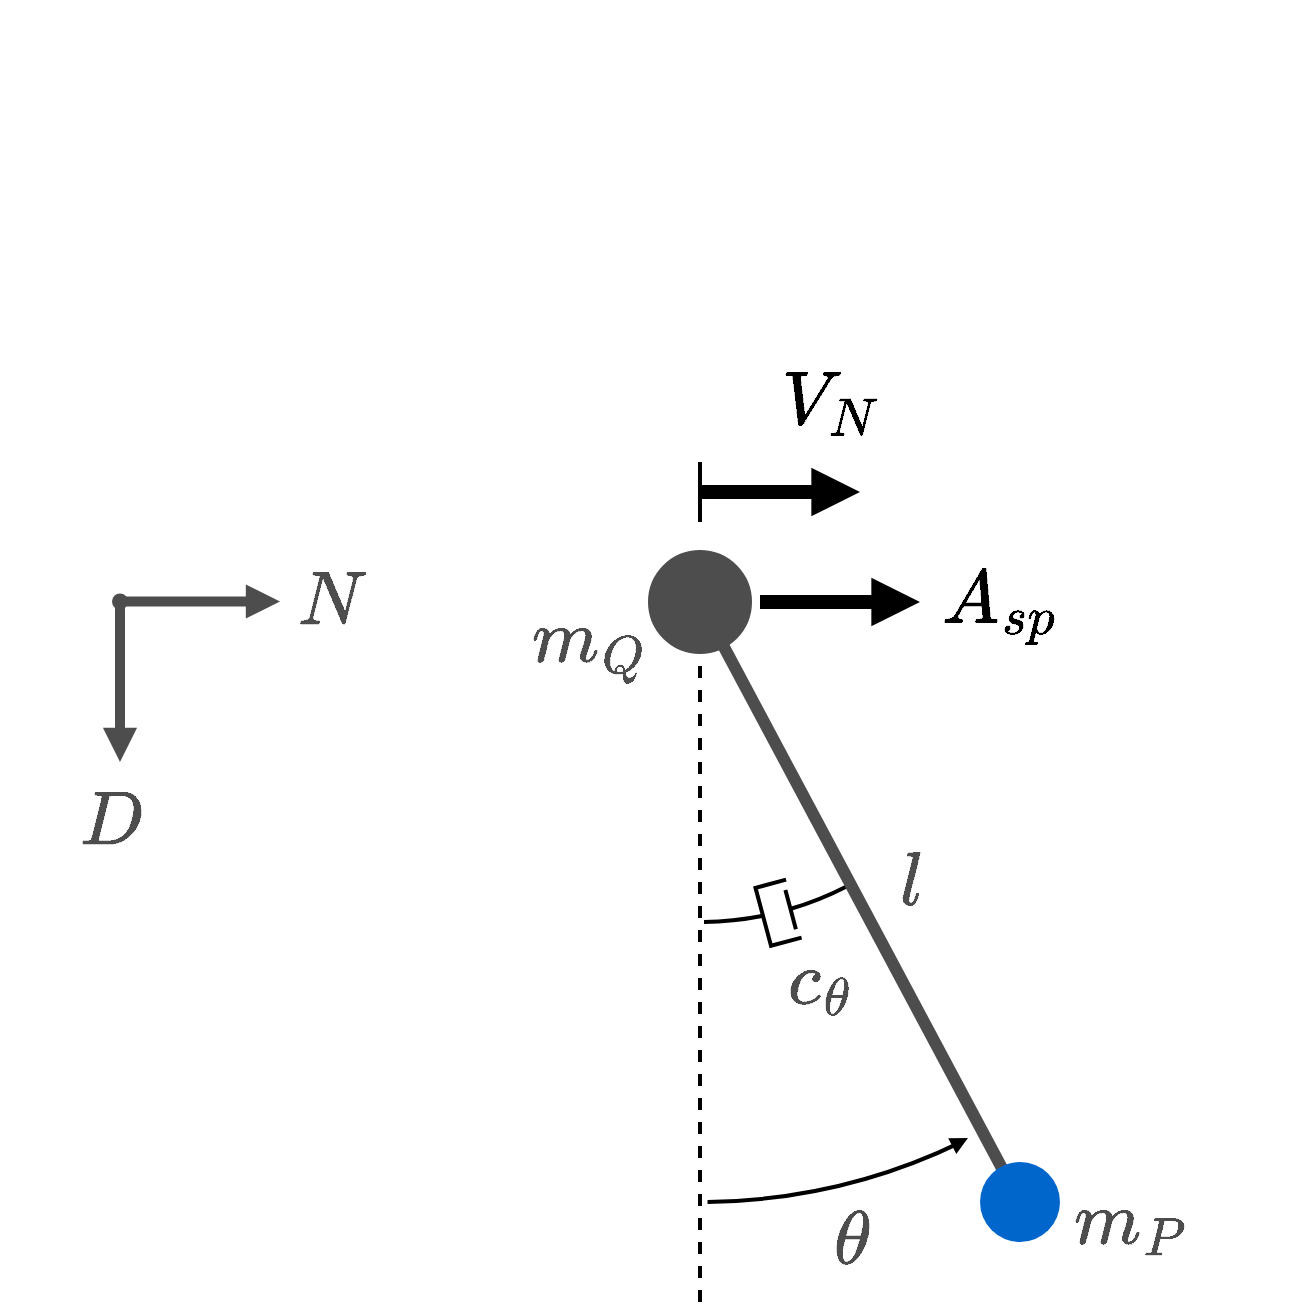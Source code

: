 <mxfile version="15.2.7" type="device"><diagram id="_xqI3HorOe9PPGL4hNA5" name="Page-1"><mxGraphModel dx="1422" dy="2063" grid="1" gridSize="10" guides="0" tooltips="1" connect="1" arrows="1" fold="1" page="1" pageScale="1" pageWidth="850" pageHeight="1100" math="1" shadow="0"><root><mxCell id="0"/><mxCell id="1" parent="0"/><mxCell id="X-3KbRbQlexDmT8v3kxj-3" value="" style="verticalLabelPosition=bottom;verticalAlign=top;html=1;shape=mxgraph.basic.arc;startAngle=0.424;endAngle=0.455;strokeWidth=2;" vertex="1" parent="1"><mxGeometry x="280" y="80" width="320" height="320" as="geometry"/></mxCell><mxCell id="93FY8kT9FX0bqkIrTwhS-1" value="" style="endArrow=oval;html=1;strokeWidth=6;startArrow=oval;startFill=1;endFill=1;endSize=46;startSize=29;strokeColor=#4D4D4D;" parent="1" edge="1"><mxGeometry width="50" height="50" relative="1" as="geometry"><mxPoint x="600" y="540" as="sourcePoint"/><mxPoint x="440" y="240" as="targetPoint"/></mxGeometry></mxCell><mxCell id="93FY8kT9FX0bqkIrTwhS-2" value="" style="endArrow=block;html=1;startSize=18;endSize=6;strokeWidth=7;endFill=1;" parent="1" edge="1"><mxGeometry width="50" height="50" relative="1" as="geometry"><mxPoint x="470" y="240" as="sourcePoint"/><mxPoint x="550" y="240" as="targetPoint"/></mxGeometry></mxCell><mxCell id="93FY8kT9FX0bqkIrTwhS-3" value="" style="endArrow=none;dashed=1;html=1;startSize=18;endSize=6;strokeWidth=2;" parent="1" edge="1"><mxGeometry width="50" height="50" relative="1" as="geometry"><mxPoint x="440" y="590" as="sourcePoint"/><mxPoint x="440" y="270" as="targetPoint"/></mxGeometry></mxCell><mxCell id="93FY8kT9FX0bqkIrTwhS-5" value="" style="verticalLabelPosition=bottom;verticalAlign=top;html=1;shape=mxgraph.basic.arc;startAngle=0.428;endAngle=0.498;strokeWidth=2;" parent="1" vertex="1"><mxGeometry x="140" y="-60" width="600" height="600" as="geometry"/></mxCell><mxCell id="93FY8kT9FX0bqkIrTwhS-8" value="" style="endArrow=block;html=1;startSize=18;endSize=1;strokeWidth=3;endFill=1;exitX=0.713;exitY=0.952;exitDx=0;exitDy=0;exitPerimeter=0;" parent="1" source="93FY8kT9FX0bqkIrTwhS-5" edge="1"><mxGeometry width="50" height="50" relative="1" as="geometry"><mxPoint x="567.2" y="510.8" as="sourcePoint"/><mxPoint x="574" y="508" as="targetPoint"/></mxGeometry></mxCell><mxCell id="93FY8kT9FX0bqkIrTwhS-9" value="$$\theta$$" style="text;align=center;verticalAlign=middle;resizable=0;points=[];autosize=1;strokeColor=none;html=1;fontSize=32;fontColor=#4D4D4D;" parent="1" vertex="1"><mxGeometry x="430" y="540" width="170" height="40" as="geometry"/></mxCell><mxCell id="93FY8kT9FX0bqkIrTwhS-11" value="" style="endArrow=block;html=1;startSize=18;endSize=4;strokeWidth=5;endFill=1;strokeColor=#4D4D4D;" parent="1" edge="1"><mxGeometry width="50" height="50" relative="1" as="geometry"><mxPoint x="150" y="239.76" as="sourcePoint"/><mxPoint x="230" y="239.76" as="targetPoint"/></mxGeometry></mxCell><mxCell id="wQqtyPKEyVv5cQsVLKPJ-2" value="" style="endArrow=block;html=1;startSize=3;endSize=4;strokeWidth=5;endFill=1;startArrow=oval;startFill=1;strokeColor=#4D4D4D;" parent="1" edge="1"><mxGeometry width="50" height="50" relative="1" as="geometry"><mxPoint x="150" y="239.76" as="sourcePoint"/><mxPoint x="150" y="320" as="targetPoint"/></mxGeometry></mxCell><mxCell id="wQqtyPKEyVv5cQsVLKPJ-6" value="" style="endArrow=block;html=1;startSize=18;endSize=6;strokeWidth=7;endFill=1;" parent="1" edge="1"><mxGeometry width="50" height="50" relative="1" as="geometry"><mxPoint x="440" y="185.0" as="sourcePoint"/><mxPoint x="520" y="185.0" as="targetPoint"/></mxGeometry></mxCell><mxCell id="wQqtyPKEyVv5cQsVLKPJ-7" value="" style="endArrow=none;html=1;startSize=18;endSize=6;strokeWidth=2;" parent="1" edge="1"><mxGeometry width="50" height="50" relative="1" as="geometry"><mxPoint x="440" y="200" as="sourcePoint"/><mxPoint x="440" y="170" as="targetPoint"/></mxGeometry></mxCell><mxCell id="wQqtyPKEyVv5cQsVLKPJ-8" value="$$A_{sp}$$" style="text;align=center;verticalAlign=middle;resizable=0;points=[];autosize=1;strokeColor=none;html=1;fontSize=32;" parent="1" vertex="1"><mxGeometry x="500" y="220" width="180" height="40" as="geometry"/></mxCell><mxCell id="wQqtyPKEyVv5cQsVLKPJ-9" value="$$V_{N}$$" style="text;align=center;verticalAlign=middle;resizable=0;points=[];autosize=1;strokeColor=none;html=1;fontSize=32;" parent="1" vertex="1"><mxGeometry x="420" y="120" width="170" height="40" as="geometry"/></mxCell><mxCell id="wQqtyPKEyVv5cQsVLKPJ-10" value="$$m_{P}$$" style="text;align=center;verticalAlign=middle;resizable=0;points=[];autosize=1;strokeColor=none;html=1;fontSize=32;fontColor=#4D4D4D;" parent="1" vertex="1"><mxGeometry x="570" y="530" width="170" height="40" as="geometry"/></mxCell><mxCell id="wQqtyPKEyVv5cQsVLKPJ-11" value="$$m_{Q}$$" style="text;align=center;verticalAlign=middle;resizable=0;points=[];autosize=1;strokeColor=none;html=1;fontSize=32;fontColor=#4D4D4D;" parent="1" vertex="1"><mxGeometry x="295" y="240" width="180" height="40" as="geometry"/></mxCell><mxCell id="wQqtyPKEyVv5cQsVLKPJ-12" value="$$D$$" style="text;align=center;verticalAlign=middle;resizable=0;points=[];autosize=1;strokeColor=none;html=1;fontSize=32;fontColor=#4D4D4D;" parent="1" vertex="1"><mxGeometry x="90" y="330" width="110" height="40" as="geometry"/></mxCell><mxCell id="wQqtyPKEyVv5cQsVLKPJ-13" value="$$N$$" style="text;align=center;verticalAlign=middle;resizable=0;points=[];autosize=1;strokeColor=none;html=1;fontSize=32;fontColor=#4D4D4D;" parent="1" vertex="1"><mxGeometry x="200" y="220" width="110" height="40" as="geometry"/></mxCell><mxCell id="wQqtyPKEyVv5cQsVLKPJ-15" value="$$l$$" style="text;align=center;verticalAlign=middle;resizable=0;points=[];autosize=1;strokeColor=none;html=1;fontSize=32;fontColor=#4D4D4D;" parent="1" vertex="1"><mxGeometry x="500" y="360" width="90" height="40" as="geometry"/></mxCell><mxCell id="0TBoWStvyghLeNlgDFEN-2" value="" style="ellipse;whiteSpace=wrap;html=1;aspect=fixed;fontColor=#4D4D4D;strokeColor=none;fillColor=#0066CC;" parent="1" vertex="1"><mxGeometry x="580" y="520" width="40" height="40" as="geometry"/></mxCell><mxCell id="X-3KbRbQlexDmT8v3kxj-1" value="" style="verticalLabelPosition=bottom;verticalAlign=top;html=1;shape=mxgraph.basic.arc;startAngle=0.469;endAngle=0.498;strokeWidth=2;" vertex="1" parent="1"><mxGeometry x="280" y="80" width="320" height="320" as="geometry"/></mxCell><mxCell id="X-3KbRbQlexDmT8v3kxj-2" value="" style="shape=partialRectangle;whiteSpace=wrap;html=1;bottom=1;right=1;left=1;top=0;fillColor=none;routingCenterX=-0.5;fontSize=23;rotation=75;strokeWidth=2;" vertex="1" parent="1"><mxGeometry x="463.79" y="388.08" width="30" height="14.83" as="geometry"/></mxCell><mxCell id="X-3KbRbQlexDmT8v3kxj-4" value="" style="line;strokeWidth=2;direction=south;html=1;perimeter=backbonePerimeter;points=[];outlineConnect=0;fontSize=23;rotation=-15;" vertex="1" parent="1"><mxGeometry x="480.25" y="383.65" width="10.16" height="20.33" as="geometry"/></mxCell><mxCell id="X-3KbRbQlexDmT8v3kxj-6" value="$$c_{\theta}$$" style="text;align=center;verticalAlign=middle;resizable=0;points=[];autosize=1;strokeColor=none;html=1;fontSize=32;fontColor=#4D4D4D;" vertex="1" parent="1"><mxGeometry x="390" y="410" width="220" height="40" as="geometry"/></mxCell></root></mxGraphModel></diagram></mxfile>